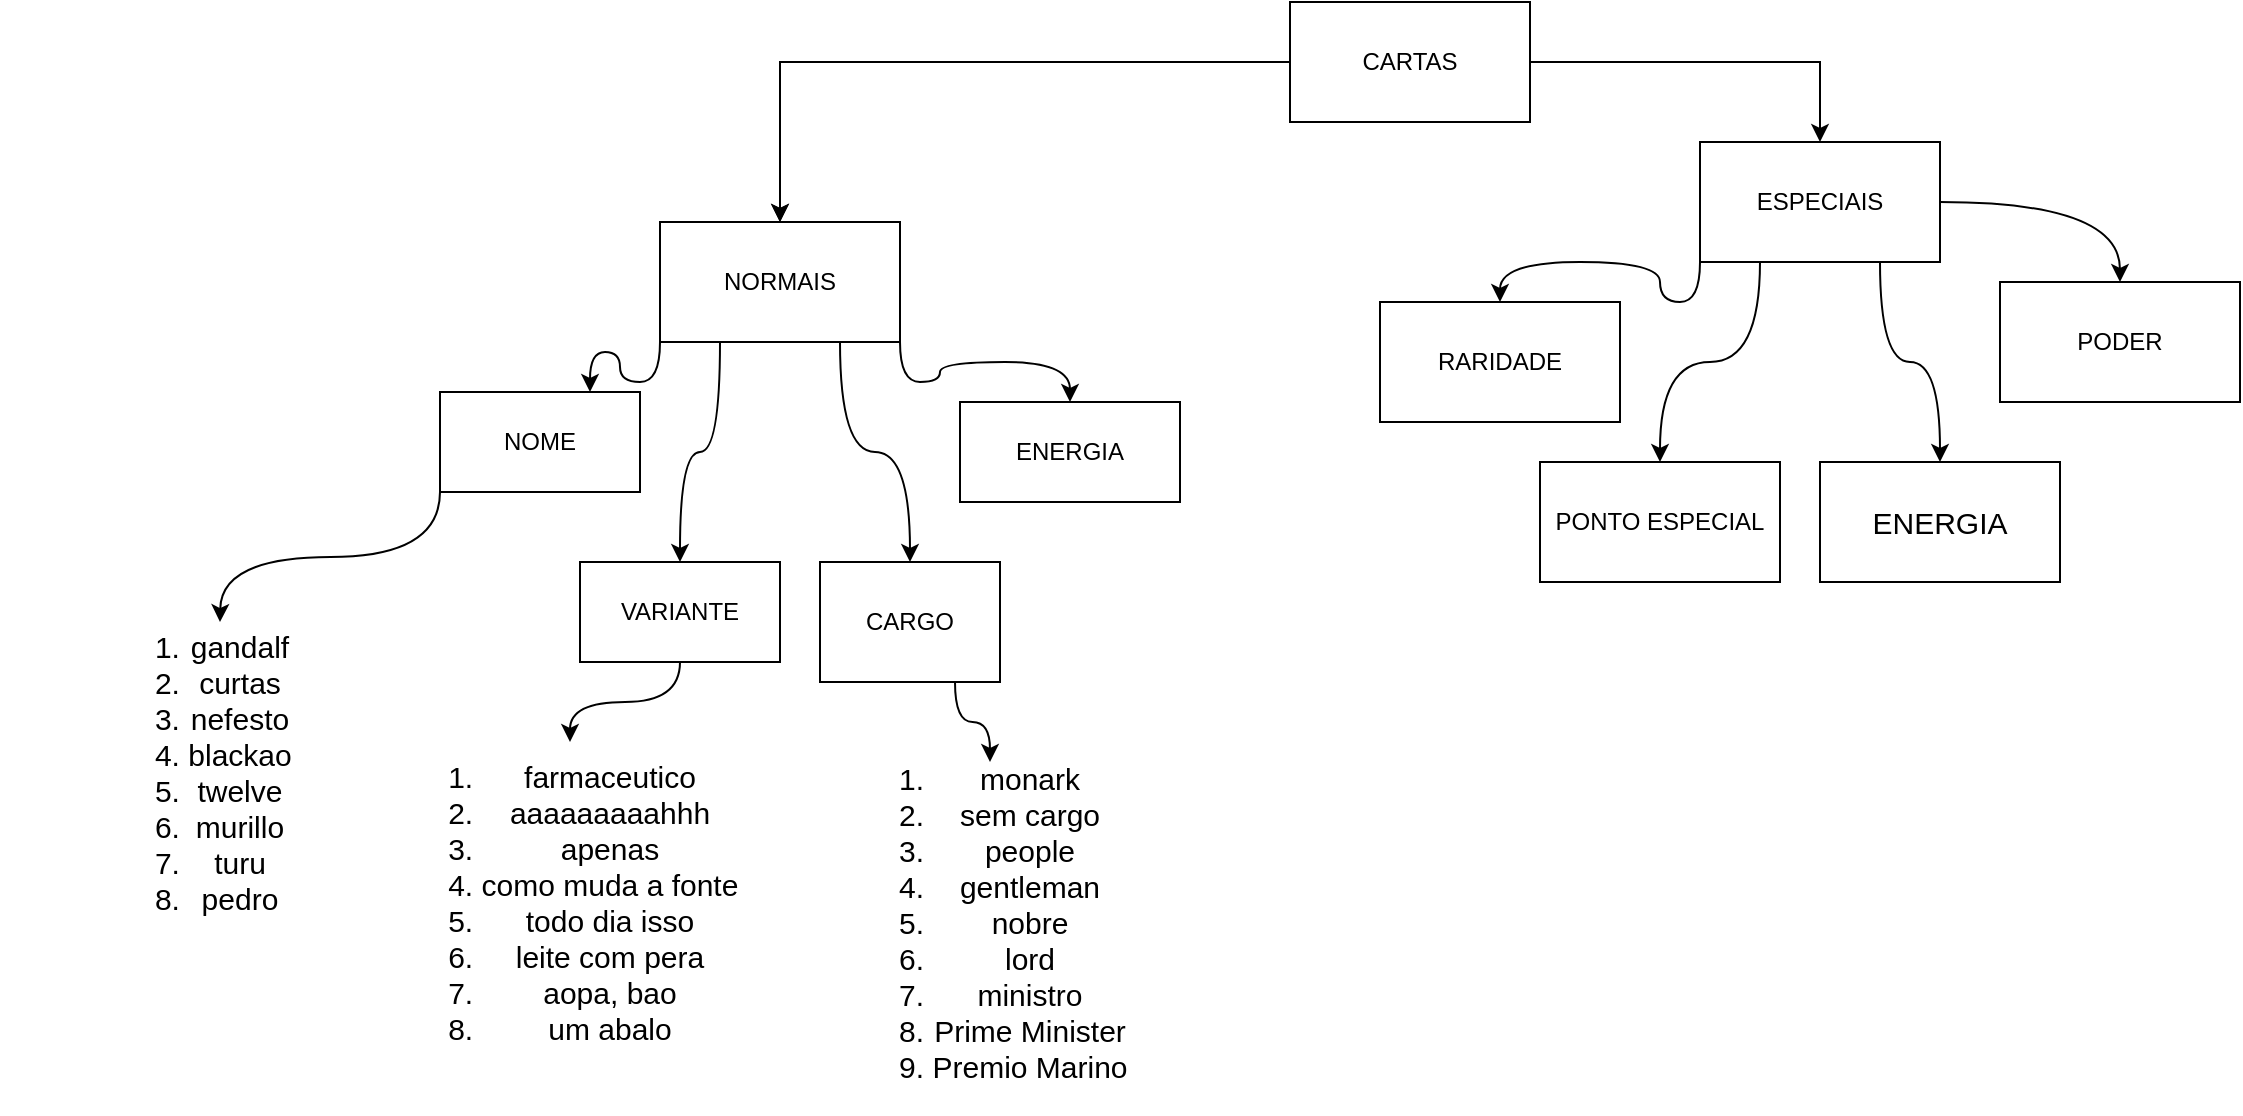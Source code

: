 <mxfile version="20.6.2" type="github">
  <diagram id="fisMCbhxbF2AohXwZ6p7" name="Page-1">
    <mxGraphModel dx="2098" dy="687" grid="1" gridSize="10" guides="1" tooltips="1" connect="1" arrows="1" fold="1" page="1" pageScale="1" pageWidth="850" pageHeight="1100" math="0" shadow="0">
      <root>
        <mxCell id="0" />
        <mxCell id="1" parent="0" />
        <mxCell id="UekvsZQT7IO2MAeUNTFj-3" value="" style="edgeStyle=orthogonalEdgeStyle;rounded=0;orthogonalLoop=1;jettySize=auto;html=1;" edge="1" parent="1" source="UekvsZQT7IO2MAeUNTFj-1" target="UekvsZQT7IO2MAeUNTFj-2">
          <mxGeometry relative="1" as="geometry" />
        </mxCell>
        <mxCell id="UekvsZQT7IO2MAeUNTFj-4" value="" style="edgeStyle=orthogonalEdgeStyle;rounded=0;orthogonalLoop=1;jettySize=auto;html=1;" edge="1" parent="1" source="UekvsZQT7IO2MAeUNTFj-1" target="UekvsZQT7IO2MAeUNTFj-2">
          <mxGeometry relative="1" as="geometry" />
        </mxCell>
        <mxCell id="UekvsZQT7IO2MAeUNTFj-6" style="edgeStyle=orthogonalEdgeStyle;rounded=0;orthogonalLoop=1;jettySize=auto;html=1;" edge="1" parent="1" source="UekvsZQT7IO2MAeUNTFj-1" target="UekvsZQT7IO2MAeUNTFj-5">
          <mxGeometry relative="1" as="geometry" />
        </mxCell>
        <mxCell id="UekvsZQT7IO2MAeUNTFj-1" value="CARTAS" style="rounded=0;whiteSpace=wrap;html=1;" vertex="1" parent="1">
          <mxGeometry x="365" y="140" width="120" height="60" as="geometry" />
        </mxCell>
        <mxCell id="UekvsZQT7IO2MAeUNTFj-26" style="edgeStyle=orthogonalEdgeStyle;curved=1;rounded=0;orthogonalLoop=1;jettySize=auto;html=1;exitX=0;exitY=1;exitDx=0;exitDy=0;entryX=0.75;entryY=0;entryDx=0;entryDy=0;" edge="1" parent="1" source="UekvsZQT7IO2MAeUNTFj-2" target="UekvsZQT7IO2MAeUNTFj-7">
          <mxGeometry relative="1" as="geometry" />
        </mxCell>
        <mxCell id="UekvsZQT7IO2MAeUNTFj-27" style="edgeStyle=orthogonalEdgeStyle;curved=1;rounded=0;orthogonalLoop=1;jettySize=auto;html=1;exitX=1;exitY=1;exitDx=0;exitDy=0;entryX=0.5;entryY=0;entryDx=0;entryDy=0;" edge="1" parent="1" source="UekvsZQT7IO2MAeUNTFj-2" target="UekvsZQT7IO2MAeUNTFj-13">
          <mxGeometry relative="1" as="geometry" />
        </mxCell>
        <mxCell id="UekvsZQT7IO2MAeUNTFj-28" style="edgeStyle=orthogonalEdgeStyle;curved=1;rounded=0;orthogonalLoop=1;jettySize=auto;html=1;exitX=0.25;exitY=1;exitDx=0;exitDy=0;" edge="1" parent="1" source="UekvsZQT7IO2MAeUNTFj-2" target="UekvsZQT7IO2MAeUNTFj-9">
          <mxGeometry relative="1" as="geometry" />
        </mxCell>
        <mxCell id="UekvsZQT7IO2MAeUNTFj-29" style="edgeStyle=orthogonalEdgeStyle;curved=1;rounded=0;orthogonalLoop=1;jettySize=auto;html=1;exitX=0.75;exitY=1;exitDx=0;exitDy=0;" edge="1" parent="1" source="UekvsZQT7IO2MAeUNTFj-2" target="UekvsZQT7IO2MAeUNTFj-11">
          <mxGeometry relative="1" as="geometry" />
        </mxCell>
        <mxCell id="UekvsZQT7IO2MAeUNTFj-2" value="NORMAIS" style="whiteSpace=wrap;html=1;rounded=0;" vertex="1" parent="1">
          <mxGeometry x="50" y="250" width="120" height="60" as="geometry" />
        </mxCell>
        <mxCell id="UekvsZQT7IO2MAeUNTFj-25" style="edgeStyle=orthogonalEdgeStyle;curved=1;rounded=0;orthogonalLoop=1;jettySize=auto;html=1;" edge="1" parent="1" source="UekvsZQT7IO2MAeUNTFj-5" target="UekvsZQT7IO2MAeUNTFj-21">
          <mxGeometry relative="1" as="geometry" />
        </mxCell>
        <mxCell id="UekvsZQT7IO2MAeUNTFj-41" style="edgeStyle=orthogonalEdgeStyle;curved=1;rounded=0;orthogonalLoop=1;jettySize=auto;html=1;exitX=0;exitY=1;exitDx=0;exitDy=0;entryX=0.5;entryY=0;entryDx=0;entryDy=0;fontSize=15;" edge="1" parent="1" source="UekvsZQT7IO2MAeUNTFj-5" target="UekvsZQT7IO2MAeUNTFj-17">
          <mxGeometry relative="1" as="geometry" />
        </mxCell>
        <mxCell id="UekvsZQT7IO2MAeUNTFj-42" style="edgeStyle=orthogonalEdgeStyle;curved=1;rounded=0;orthogonalLoop=1;jettySize=auto;html=1;exitX=0.25;exitY=1;exitDx=0;exitDy=0;entryX=0.5;entryY=0;entryDx=0;entryDy=0;fontSize=15;" edge="1" parent="1" source="UekvsZQT7IO2MAeUNTFj-5" target="UekvsZQT7IO2MAeUNTFj-22">
          <mxGeometry relative="1" as="geometry" />
        </mxCell>
        <mxCell id="UekvsZQT7IO2MAeUNTFj-43" style="edgeStyle=orthogonalEdgeStyle;curved=1;rounded=0;orthogonalLoop=1;jettySize=auto;html=1;exitX=0.75;exitY=1;exitDx=0;exitDy=0;fontSize=15;" edge="1" parent="1" source="UekvsZQT7IO2MAeUNTFj-5" target="UekvsZQT7IO2MAeUNTFj-40">
          <mxGeometry relative="1" as="geometry" />
        </mxCell>
        <mxCell id="UekvsZQT7IO2MAeUNTFj-5" value="ESPECIAIS" style="whiteSpace=wrap;html=1;rounded=0;" vertex="1" parent="1">
          <mxGeometry x="570" y="210" width="120" height="60" as="geometry" />
        </mxCell>
        <mxCell id="UekvsZQT7IO2MAeUNTFj-34" style="edgeStyle=orthogonalEdgeStyle;curved=1;rounded=0;orthogonalLoop=1;jettySize=auto;html=1;exitX=0;exitY=1;exitDx=0;exitDy=0;fontSize=15;" edge="1" parent="1" source="UekvsZQT7IO2MAeUNTFj-7">
          <mxGeometry relative="1" as="geometry">
            <mxPoint x="-170" y="450" as="targetPoint" />
          </mxGeometry>
        </mxCell>
        <mxCell id="UekvsZQT7IO2MAeUNTFj-7" value="NOME" style="whiteSpace=wrap;html=1;rounded=0;" vertex="1" parent="1">
          <mxGeometry x="-60" y="335" width="100" height="50" as="geometry" />
        </mxCell>
        <mxCell id="UekvsZQT7IO2MAeUNTFj-36" style="edgeStyle=orthogonalEdgeStyle;curved=1;rounded=0;orthogonalLoop=1;jettySize=auto;html=1;exitX=0.5;exitY=1;exitDx=0;exitDy=0;fontSize=15;" edge="1" parent="1" source="UekvsZQT7IO2MAeUNTFj-9" target="UekvsZQT7IO2MAeUNTFj-32">
          <mxGeometry relative="1" as="geometry" />
        </mxCell>
        <mxCell id="UekvsZQT7IO2MAeUNTFj-9" value="VARIANTE" style="whiteSpace=wrap;html=1;rounded=0;" vertex="1" parent="1">
          <mxGeometry x="10" y="420" width="100" height="50" as="geometry" />
        </mxCell>
        <mxCell id="UekvsZQT7IO2MAeUNTFj-38" style="edgeStyle=orthogonalEdgeStyle;curved=1;rounded=0;orthogonalLoop=1;jettySize=auto;html=1;exitX=0.75;exitY=1;exitDx=0;exitDy=0;entryX=0.5;entryY=0;entryDx=0;entryDy=0;fontSize=15;" edge="1" parent="1" source="UekvsZQT7IO2MAeUNTFj-11" target="UekvsZQT7IO2MAeUNTFj-37">
          <mxGeometry relative="1" as="geometry" />
        </mxCell>
        <mxCell id="UekvsZQT7IO2MAeUNTFj-11" value="CARGO" style="whiteSpace=wrap;html=1;rounded=0;" vertex="1" parent="1">
          <mxGeometry x="130" y="420" width="90" height="60" as="geometry" />
        </mxCell>
        <mxCell id="UekvsZQT7IO2MAeUNTFj-13" value="ENERGIA" style="whiteSpace=wrap;html=1;rounded=0;" vertex="1" parent="1">
          <mxGeometry x="200" y="340" width="110" height="50" as="geometry" />
        </mxCell>
        <mxCell id="UekvsZQT7IO2MAeUNTFj-17" value="RARIDADE" style="whiteSpace=wrap;html=1;rounded=0;" vertex="1" parent="1">
          <mxGeometry x="410" y="290" width="120" height="60" as="geometry" />
        </mxCell>
        <mxCell id="UekvsZQT7IO2MAeUNTFj-21" value="PODER" style="rounded=0;whiteSpace=wrap;html=1;" vertex="1" parent="1">
          <mxGeometry x="720" y="280" width="120" height="60" as="geometry" />
        </mxCell>
        <mxCell id="UekvsZQT7IO2MAeUNTFj-22" value="PONTO ESPECIAL" style="rounded=0;whiteSpace=wrap;html=1;" vertex="1" parent="1">
          <mxGeometry x="490" y="370" width="120" height="60" as="geometry" />
        </mxCell>
        <mxCell id="UekvsZQT7IO2MAeUNTFj-31" value="&lt;ol style=&quot;font-size: 15px;&quot;&gt;&lt;li&gt;gandalf&lt;/li&gt;&lt;li&gt;curtas&lt;/li&gt;&lt;li&gt;nefesto&lt;/li&gt;&lt;li&gt;blackao&lt;/li&gt;&lt;li&gt;twelve&lt;/li&gt;&lt;li&gt;murillo&lt;/li&gt;&lt;li&gt;turu&lt;/li&gt;&lt;li&gt;pedro&lt;/li&gt;&lt;/ol&gt;" style="text;html=1;strokeColor=none;fillColor=none;align=center;verticalAlign=middle;whiteSpace=wrap;rounded=0;" vertex="1" parent="1">
          <mxGeometry x="-280" y="440" width="200" height="170" as="geometry" />
        </mxCell>
        <mxCell id="UekvsZQT7IO2MAeUNTFj-32" value="&lt;ol&gt;&lt;li&gt;farmaceutico&lt;/li&gt;&lt;li&gt;aaaaaaaaahhh&lt;/li&gt;&lt;li&gt;apenas&lt;/li&gt;&lt;li&gt;como muda a fonte&lt;/li&gt;&lt;li&gt;todo dia isso&lt;/li&gt;&lt;li&gt;leite com pera&lt;/li&gt;&lt;li&gt;aopa, bao&lt;/li&gt;&lt;li&gt;um abalo&lt;/li&gt;&lt;/ol&gt;" style="text;html=1;strokeColor=none;fillColor=none;align=center;verticalAlign=middle;whiteSpace=wrap;rounded=0;fontSize=15;" vertex="1" parent="1">
          <mxGeometry x="-90" y="510" width="190" height="160" as="geometry" />
        </mxCell>
        <mxCell id="UekvsZQT7IO2MAeUNTFj-37" value="&lt;ol&gt;&lt;li&gt;monark&lt;/li&gt;&lt;li&gt;sem cargo&lt;/li&gt;&lt;li&gt;people&lt;/li&gt;&lt;li&gt;gentleman&lt;/li&gt;&lt;li&gt;nobre&lt;/li&gt;&lt;li&gt;lord&lt;/li&gt;&lt;li&gt;ministro&lt;/li&gt;&lt;li&gt;Prime Minister&lt;/li&gt;&lt;li&gt;Premio Marino&lt;/li&gt;&lt;/ol&gt;" style="text;html=1;strokeColor=none;fillColor=none;align=center;verticalAlign=middle;whiteSpace=wrap;rounded=0;fontSize=15;" vertex="1" parent="1">
          <mxGeometry x="120" y="520" width="190" height="160" as="geometry" />
        </mxCell>
        <mxCell id="UekvsZQT7IO2MAeUNTFj-40" value="ENERGIA" style="rounded=0;whiteSpace=wrap;html=1;fontSize=15;" vertex="1" parent="1">
          <mxGeometry x="630" y="370" width="120" height="60" as="geometry" />
        </mxCell>
      </root>
    </mxGraphModel>
  </diagram>
</mxfile>
